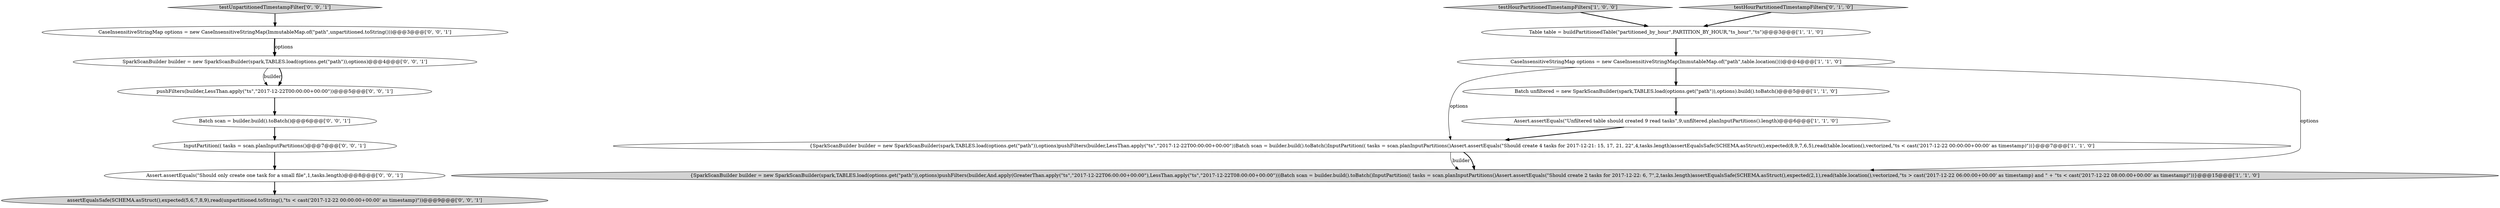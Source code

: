 digraph {
12 [style = filled, label = "Batch scan = builder.build().toBatch()@@@6@@@['0', '0', '1']", fillcolor = white, shape = ellipse image = "AAA0AAABBB3BBB"];
9 [style = filled, label = "InputPartition(( tasks = scan.planInputPartitions()@@@7@@@['0', '0', '1']", fillcolor = white, shape = ellipse image = "AAA0AAABBB3BBB"];
8 [style = filled, label = "pushFilters(builder,LessThan.apply(\"ts\",\"2017-12-22T00:00:00+00:00\"))@@@5@@@['0', '0', '1']", fillcolor = white, shape = ellipse image = "AAA0AAABBB3BBB"];
1 [style = filled, label = "{SparkScanBuilder builder = new SparkScanBuilder(spark,TABLES.load(options.get(\"path\")),options)pushFilters(builder,LessThan.apply(\"ts\",\"2017-12-22T00:00:00+00:00\"))Batch scan = builder.build().toBatch()InputPartition(( tasks = scan.planInputPartitions()Assert.assertEquals(\"Should create 4 tasks for 2017-12-21: 15, 17, 21, 22\",4,tasks.length)assertEqualsSafe(SCHEMA.asStruct(),expected(8,9,7,6,5),read(table.location(),vectorized,\"ts < cast('2017-12-22 00:00:00+00:00' as timestamp)\"))}@@@7@@@['1', '1', '0']", fillcolor = white, shape = ellipse image = "AAA0AAABBB1BBB"];
4 [style = filled, label = "Assert.assertEquals(\"Unfiltered table should created 9 read tasks\",9,unfiltered.planInputPartitions().length)@@@6@@@['1', '1', '0']", fillcolor = white, shape = ellipse image = "AAA0AAABBB1BBB"];
0 [style = filled, label = "Table table = buildPartitionedTable(\"partitioned_by_hour\",PARTITION_BY_HOUR,\"ts_hour\",\"ts\")@@@3@@@['1', '1', '0']", fillcolor = white, shape = ellipse image = "AAA0AAABBB1BBB"];
13 [style = filled, label = "CaseInsensitiveStringMap options = new CaseInsensitiveStringMap(ImmutableMap.of(\"path\",unpartitioned.toString()))@@@3@@@['0', '0', '1']", fillcolor = white, shape = ellipse image = "AAA0AAABBB3BBB"];
14 [style = filled, label = "testUnpartitionedTimestampFilter['0', '0', '1']", fillcolor = lightgray, shape = diamond image = "AAA0AAABBB3BBB"];
3 [style = filled, label = "testHourPartitionedTimestampFilters['1', '0', '0']", fillcolor = lightgray, shape = diamond image = "AAA0AAABBB1BBB"];
2 [style = filled, label = "Batch unfiltered = new SparkScanBuilder(spark,TABLES.load(options.get(\"path\")),options).build().toBatch()@@@5@@@['1', '1', '0']", fillcolor = white, shape = ellipse image = "AAA0AAABBB1BBB"];
6 [style = filled, label = "CaseInsensitiveStringMap options = new CaseInsensitiveStringMap(ImmutableMap.of(\"path\",table.location()))@@@4@@@['1', '1', '0']", fillcolor = white, shape = ellipse image = "AAA0AAABBB1BBB"];
11 [style = filled, label = "Assert.assertEquals(\"Should only create one task for a small file\",1,tasks.length)@@@8@@@['0', '0', '1']", fillcolor = white, shape = ellipse image = "AAA0AAABBB3BBB"];
10 [style = filled, label = "assertEqualsSafe(SCHEMA.asStruct(),expected(5,6,7,8,9),read(unpartitioned.toString(),\"ts < cast('2017-12-22 00:00:00+00:00' as timestamp)\"))@@@9@@@['0', '0', '1']", fillcolor = lightgray, shape = ellipse image = "AAA0AAABBB3BBB"];
15 [style = filled, label = "SparkScanBuilder builder = new SparkScanBuilder(spark,TABLES.load(options.get(\"path\")),options)@@@4@@@['0', '0', '1']", fillcolor = white, shape = ellipse image = "AAA0AAABBB3BBB"];
7 [style = filled, label = "testHourPartitionedTimestampFilters['0', '1', '0']", fillcolor = lightgray, shape = diamond image = "AAA0AAABBB2BBB"];
5 [style = filled, label = "{SparkScanBuilder builder = new SparkScanBuilder(spark,TABLES.load(options.get(\"path\")),options)pushFilters(builder,And.apply(GreaterThan.apply(\"ts\",\"2017-12-22T06:00:00+00:00\"),LessThan.apply(\"ts\",\"2017-12-22T08:00:00+00:00\")))Batch scan = builder.build().toBatch()InputPartition(( tasks = scan.planInputPartitions()Assert.assertEquals(\"Should create 2 tasks for 2017-12-22: 6, 7\",2,tasks.length)assertEqualsSafe(SCHEMA.asStruct(),expected(2,1),read(table.location(),vectorized,\"ts > cast('2017-12-22 06:00:00+00:00' as timestamp) and \" + \"ts < cast('2017-12-22 08:00:00+00:00' as timestamp)\"))}@@@15@@@['1', '1', '0']", fillcolor = lightgray, shape = ellipse image = "AAA0AAABBB1BBB"];
0->6 [style = bold, label=""];
12->9 [style = bold, label=""];
6->5 [style = solid, label="options"];
14->13 [style = bold, label=""];
11->10 [style = bold, label=""];
13->15 [style = bold, label=""];
15->8 [style = solid, label="builder"];
2->4 [style = bold, label=""];
9->11 [style = bold, label=""];
15->8 [style = bold, label=""];
3->0 [style = bold, label=""];
8->12 [style = bold, label=""];
6->2 [style = bold, label=""];
7->0 [style = bold, label=""];
1->5 [style = solid, label="builder"];
13->15 [style = solid, label="options"];
4->1 [style = bold, label=""];
1->5 [style = bold, label=""];
6->1 [style = solid, label="options"];
}
